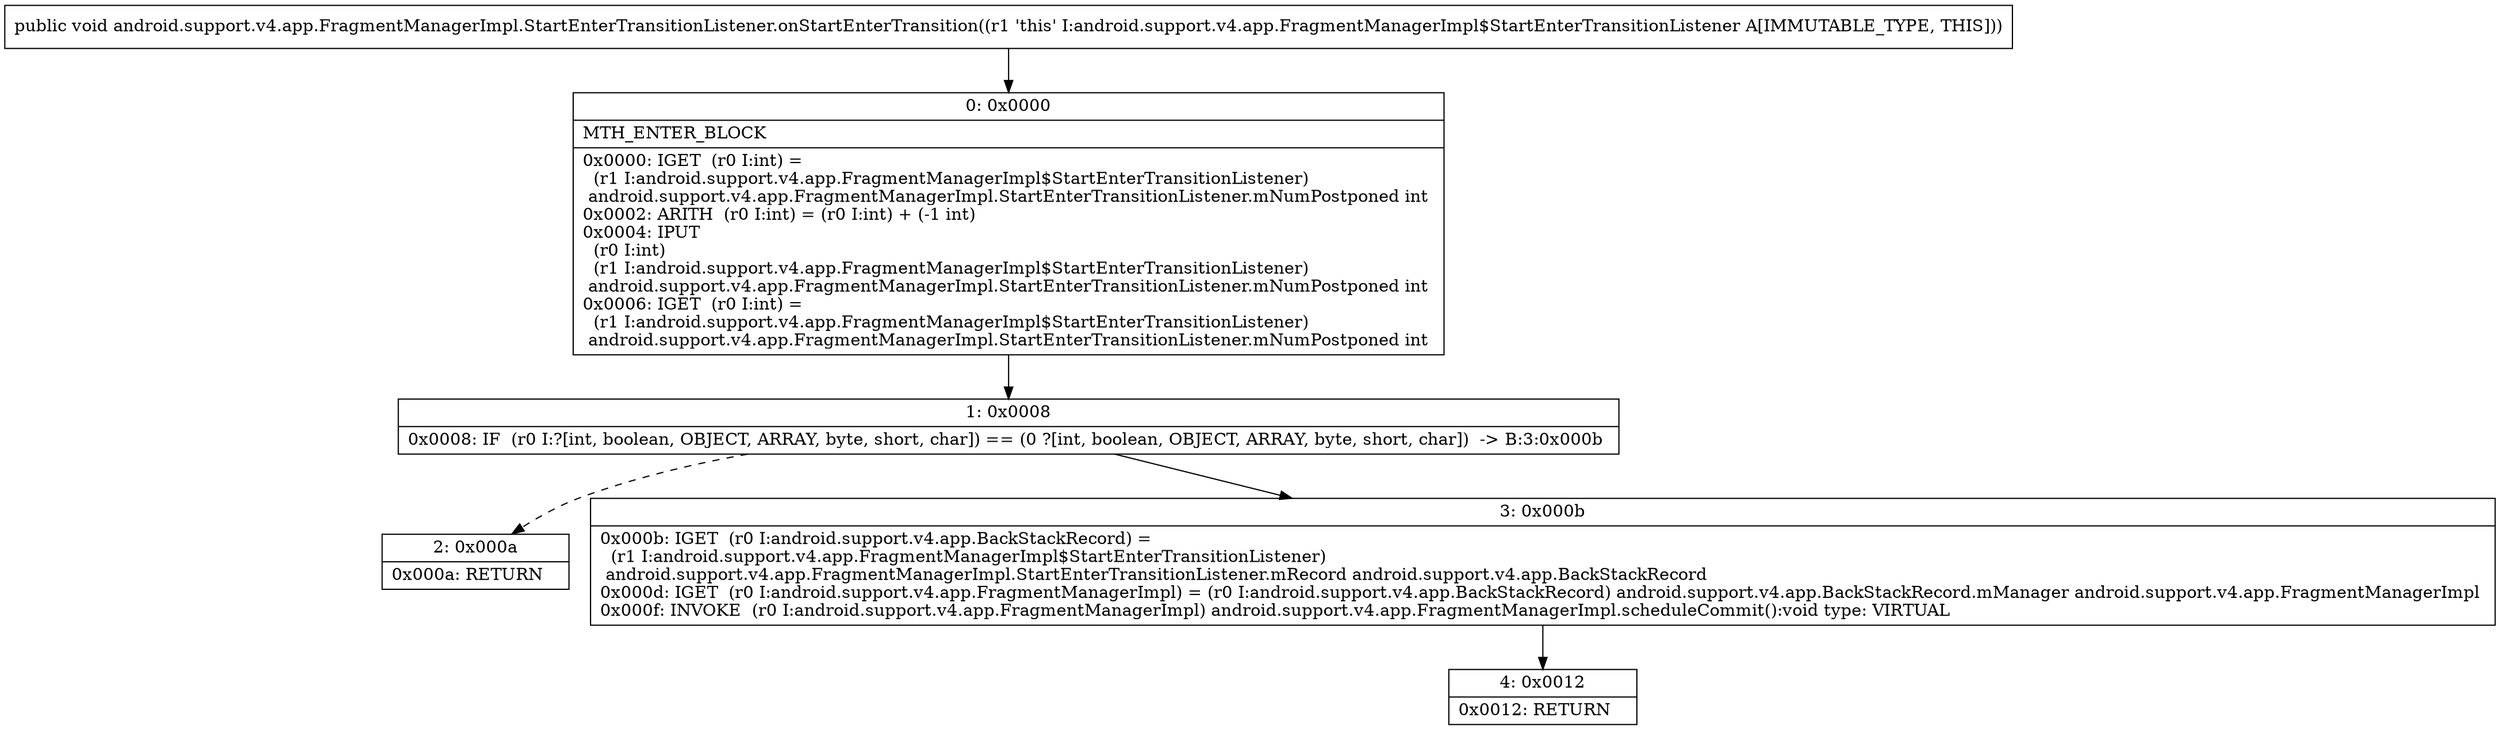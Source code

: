digraph "CFG forandroid.support.v4.app.FragmentManagerImpl.StartEnterTransitionListener.onStartEnterTransition()V" {
Node_0 [shape=record,label="{0\:\ 0x0000|MTH_ENTER_BLOCK\l|0x0000: IGET  (r0 I:int) = \l  (r1 I:android.support.v4.app.FragmentManagerImpl$StartEnterTransitionListener)\l android.support.v4.app.FragmentManagerImpl.StartEnterTransitionListener.mNumPostponed int \l0x0002: ARITH  (r0 I:int) = (r0 I:int) + (\-1 int) \l0x0004: IPUT  \l  (r0 I:int)\l  (r1 I:android.support.v4.app.FragmentManagerImpl$StartEnterTransitionListener)\l android.support.v4.app.FragmentManagerImpl.StartEnterTransitionListener.mNumPostponed int \l0x0006: IGET  (r0 I:int) = \l  (r1 I:android.support.v4.app.FragmentManagerImpl$StartEnterTransitionListener)\l android.support.v4.app.FragmentManagerImpl.StartEnterTransitionListener.mNumPostponed int \l}"];
Node_1 [shape=record,label="{1\:\ 0x0008|0x0008: IF  (r0 I:?[int, boolean, OBJECT, ARRAY, byte, short, char]) == (0 ?[int, boolean, OBJECT, ARRAY, byte, short, char])  \-\> B:3:0x000b \l}"];
Node_2 [shape=record,label="{2\:\ 0x000a|0x000a: RETURN   \l}"];
Node_3 [shape=record,label="{3\:\ 0x000b|0x000b: IGET  (r0 I:android.support.v4.app.BackStackRecord) = \l  (r1 I:android.support.v4.app.FragmentManagerImpl$StartEnterTransitionListener)\l android.support.v4.app.FragmentManagerImpl.StartEnterTransitionListener.mRecord android.support.v4.app.BackStackRecord \l0x000d: IGET  (r0 I:android.support.v4.app.FragmentManagerImpl) = (r0 I:android.support.v4.app.BackStackRecord) android.support.v4.app.BackStackRecord.mManager android.support.v4.app.FragmentManagerImpl \l0x000f: INVOKE  (r0 I:android.support.v4.app.FragmentManagerImpl) android.support.v4.app.FragmentManagerImpl.scheduleCommit():void type: VIRTUAL \l}"];
Node_4 [shape=record,label="{4\:\ 0x0012|0x0012: RETURN   \l}"];
MethodNode[shape=record,label="{public void android.support.v4.app.FragmentManagerImpl.StartEnterTransitionListener.onStartEnterTransition((r1 'this' I:android.support.v4.app.FragmentManagerImpl$StartEnterTransitionListener A[IMMUTABLE_TYPE, THIS])) }"];
MethodNode -> Node_0;
Node_0 -> Node_1;
Node_1 -> Node_2[style=dashed];
Node_1 -> Node_3;
Node_3 -> Node_4;
}

